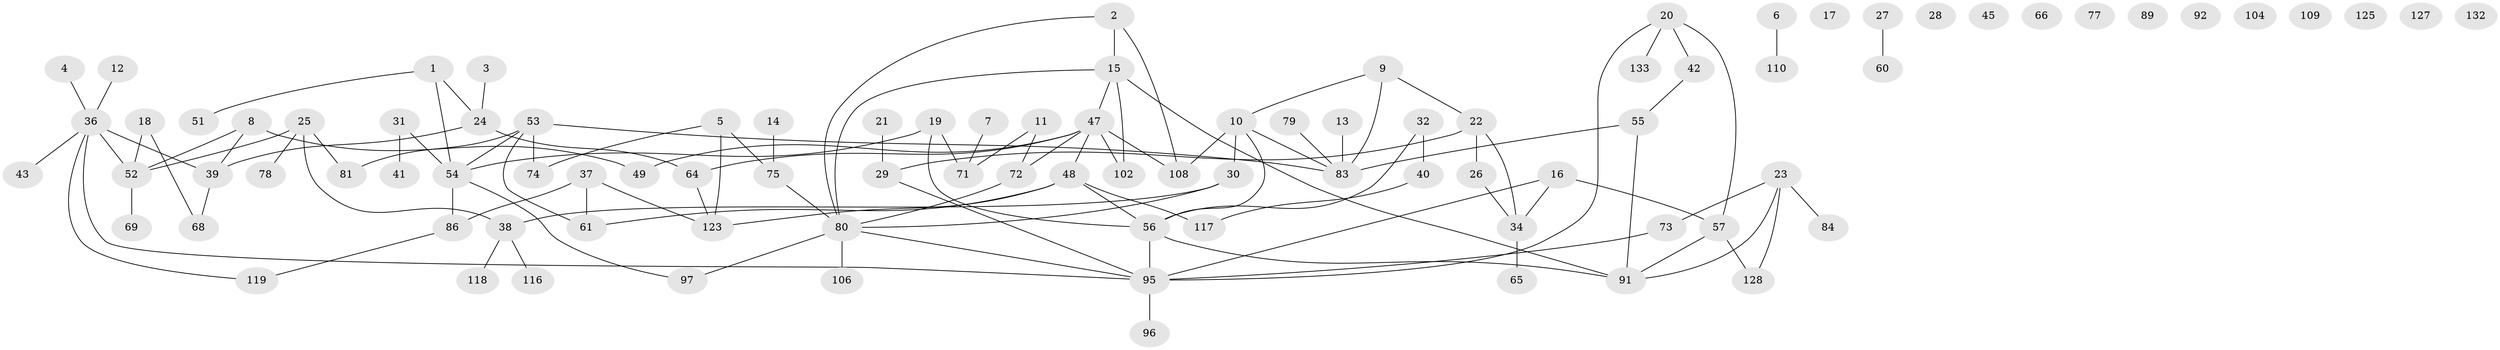 // Generated by graph-tools (version 1.1) at 2025/23/03/03/25 07:23:28]
// undirected, 94 vertices, 115 edges
graph export_dot {
graph [start="1"]
  node [color=gray90,style=filled];
  1 [super="+94"];
  2 [super="+111"];
  3;
  4;
  5 [super="+33"];
  6;
  7;
  8 [super="+76"];
  9 [super="+121"];
  10 [super="+63"];
  11 [super="+44"];
  12;
  13;
  14 [super="+113"];
  15 [super="+82"];
  16 [super="+93"];
  17;
  18 [super="+130"];
  19;
  20 [super="+46"];
  21;
  22;
  23;
  24 [super="+100"];
  25 [super="+120"];
  26 [super="+35"];
  27;
  28;
  29;
  30;
  31 [super="+50"];
  32;
  34;
  36 [super="+99"];
  37;
  38 [super="+67"];
  39 [super="+85"];
  40;
  41;
  42;
  43 [super="+59"];
  45;
  47 [super="+58"];
  48 [super="+124"];
  49;
  51;
  52 [super="+114"];
  53 [super="+115"];
  54 [super="+62"];
  55 [super="+103"];
  56 [super="+90"];
  57 [super="+87"];
  60 [super="+122"];
  61 [super="+70"];
  64 [super="+101"];
  65;
  66 [super="+88"];
  68 [super="+98"];
  69;
  71 [super="+105"];
  72;
  73;
  74;
  75;
  77;
  78;
  79;
  80 [super="+126"];
  81;
  83 [super="+129"];
  84;
  86 [super="+134"];
  89;
  91 [super="+112"];
  92 [super="+107"];
  95 [super="+135"];
  96;
  97;
  102;
  104;
  106;
  108;
  109;
  110;
  116;
  117;
  118;
  119 [super="+131"];
  123;
  125;
  127;
  128;
  132;
  133;
  1 -- 24;
  1 -- 51;
  1 -- 54;
  2 -- 15;
  2 -- 80;
  2 -- 108;
  3 -- 24;
  4 -- 36;
  5 -- 75;
  5 -- 74;
  5 -- 123;
  6 -- 110;
  7 -- 71;
  8 -- 49;
  8 -- 52;
  8 -- 39;
  9 -- 10;
  9 -- 83;
  9 -- 22;
  10 -- 56;
  10 -- 83;
  10 -- 108;
  10 -- 30;
  11 -- 72;
  11 -- 71;
  12 -- 36;
  13 -- 83;
  14 -- 75;
  15 -- 91;
  15 -- 80;
  15 -- 47;
  15 -- 102;
  16 -- 95;
  16 -- 34;
  16 -- 57;
  18 -- 52;
  18 -- 68;
  19 -- 54;
  19 -- 56;
  19 -- 71;
  20 -- 42;
  20 -- 95;
  20 -- 57;
  20 -- 133;
  21 -- 29;
  22 -- 29;
  22 -- 34;
  22 -- 26;
  23 -- 73;
  23 -- 84;
  23 -- 91;
  23 -- 128;
  24 -- 39;
  24 -- 64;
  25 -- 38;
  25 -- 78;
  25 -- 81;
  25 -- 52;
  26 -- 34;
  27 -- 60;
  29 -- 95;
  30 -- 38;
  30 -- 80;
  31 -- 41;
  31 -- 54;
  32 -- 40;
  32 -- 56;
  34 -- 65;
  36 -- 43;
  36 -- 119;
  36 -- 95;
  36 -- 52;
  36 -- 39;
  37 -- 123;
  37 -- 61;
  37 -- 86;
  38 -- 116;
  38 -- 118;
  39 -- 68;
  40 -- 117;
  42 -- 55;
  47 -- 49;
  47 -- 72;
  47 -- 102 [weight=2];
  47 -- 108;
  47 -- 48;
  47 -- 64;
  48 -- 117;
  48 -- 56;
  48 -- 123;
  48 -- 61;
  52 -- 69;
  53 -- 54;
  53 -- 61;
  53 -- 81;
  53 -- 74;
  53 -- 83;
  54 -- 97;
  54 -- 86;
  55 -- 91;
  55 -- 83;
  56 -- 91;
  56 -- 95;
  57 -- 91;
  57 -- 128;
  64 -- 123;
  72 -- 80;
  73 -- 95;
  75 -- 80;
  79 -- 83;
  80 -- 106;
  80 -- 97;
  80 -- 95;
  86 -- 119;
  95 -- 96;
}

